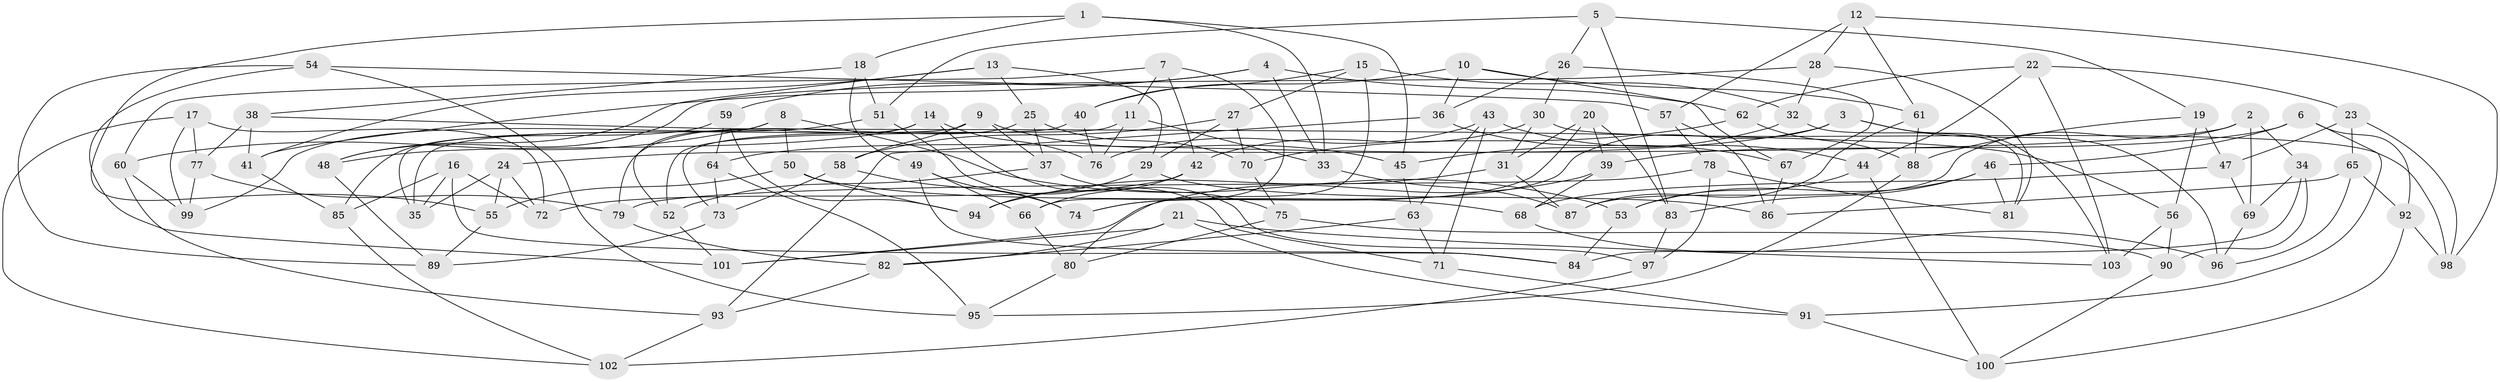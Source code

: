 // Generated by graph-tools (version 1.1) at 2025/37/03/09/25 02:37:49]
// undirected, 103 vertices, 206 edges
graph export_dot {
graph [start="1"]
  node [color=gray90,style=filled];
  1;
  2;
  3;
  4;
  5;
  6;
  7;
  8;
  9;
  10;
  11;
  12;
  13;
  14;
  15;
  16;
  17;
  18;
  19;
  20;
  21;
  22;
  23;
  24;
  25;
  26;
  27;
  28;
  29;
  30;
  31;
  32;
  33;
  34;
  35;
  36;
  37;
  38;
  39;
  40;
  41;
  42;
  43;
  44;
  45;
  46;
  47;
  48;
  49;
  50;
  51;
  52;
  53;
  54;
  55;
  56;
  57;
  58;
  59;
  60;
  61;
  62;
  63;
  64;
  65;
  66;
  67;
  68;
  69;
  70;
  71;
  72;
  73;
  74;
  75;
  76;
  77;
  78;
  79;
  80;
  81;
  82;
  83;
  84;
  85;
  86;
  87;
  88;
  89;
  90;
  91;
  92;
  93;
  94;
  95;
  96;
  97;
  98;
  99;
  100;
  101;
  102;
  103;
  1 -- 33;
  1 -- 45;
  1 -- 55;
  1 -- 18;
  2 -- 24;
  2 -- 69;
  2 -- 34;
  2 -- 87;
  3 -- 74;
  3 -- 103;
  3 -- 96;
  3 -- 64;
  4 -- 62;
  4 -- 33;
  4 -- 41;
  4 -- 59;
  5 -- 51;
  5 -- 19;
  5 -- 83;
  5 -- 26;
  6 -- 91;
  6 -- 46;
  6 -- 39;
  6 -- 92;
  7 -- 11;
  7 -- 66;
  7 -- 60;
  7 -- 42;
  8 -- 35;
  8 -- 50;
  8 -- 60;
  8 -- 53;
  9 -- 45;
  9 -- 37;
  9 -- 58;
  9 -- 35;
  10 -- 40;
  10 -- 61;
  10 -- 36;
  10 -- 67;
  11 -- 33;
  11 -- 76;
  11 -- 73;
  12 -- 57;
  12 -- 28;
  12 -- 61;
  12 -- 98;
  13 -- 41;
  13 -- 25;
  13 -- 29;
  13 -- 48;
  14 -- 76;
  14 -- 48;
  14 -- 97;
  14 -- 52;
  15 -- 32;
  15 -- 40;
  15 -- 80;
  15 -- 27;
  16 -- 72;
  16 -- 35;
  16 -- 84;
  16 -- 85;
  17 -- 77;
  17 -- 102;
  17 -- 99;
  17 -- 72;
  18 -- 51;
  18 -- 49;
  18 -- 38;
  19 -- 56;
  19 -- 88;
  19 -- 47;
  20 -- 31;
  20 -- 83;
  20 -- 74;
  20 -- 39;
  21 -- 101;
  21 -- 103;
  21 -- 82;
  21 -- 91;
  22 -- 44;
  22 -- 103;
  22 -- 62;
  22 -- 23;
  23 -- 98;
  23 -- 47;
  23 -- 65;
  24 -- 35;
  24 -- 72;
  24 -- 55;
  25 -- 70;
  25 -- 37;
  25 -- 79;
  26 -- 30;
  26 -- 67;
  26 -- 36;
  27 -- 29;
  27 -- 70;
  27 -- 58;
  28 -- 81;
  28 -- 32;
  28 -- 48;
  29 -- 94;
  29 -- 86;
  30 -- 42;
  30 -- 98;
  30 -- 31;
  31 -- 94;
  31 -- 87;
  32 -- 81;
  32 -- 45;
  33 -- 87;
  34 -- 84;
  34 -- 90;
  34 -- 69;
  36 -- 93;
  36 -- 67;
  37 -- 52;
  37 -- 75;
  38 -- 77;
  38 -- 41;
  38 -- 56;
  39 -- 68;
  39 -- 101;
  40 -- 52;
  40 -- 76;
  41 -- 85;
  42 -- 66;
  42 -- 72;
  43 -- 71;
  43 -- 44;
  43 -- 76;
  43 -- 63;
  44 -- 53;
  44 -- 100;
  45 -- 63;
  46 -- 83;
  46 -- 81;
  46 -- 53;
  47 -- 69;
  47 -- 68;
  48 -- 89;
  49 -- 74;
  49 -- 84;
  49 -- 66;
  50 -- 55;
  50 -- 68;
  50 -- 94;
  51 -- 99;
  51 -- 71;
  52 -- 101;
  53 -- 84;
  54 -- 57;
  54 -- 95;
  54 -- 89;
  54 -- 101;
  55 -- 89;
  56 -- 103;
  56 -- 90;
  57 -- 78;
  57 -- 86;
  58 -- 73;
  58 -- 74;
  59 -- 94;
  59 -- 64;
  59 -- 85;
  60 -- 93;
  60 -- 99;
  61 -- 87;
  61 -- 88;
  62 -- 70;
  62 -- 88;
  63 -- 71;
  63 -- 82;
  64 -- 73;
  64 -- 95;
  65 -- 96;
  65 -- 92;
  65 -- 86;
  66 -- 80;
  67 -- 86;
  68 -- 96;
  69 -- 96;
  70 -- 75;
  71 -- 91;
  73 -- 89;
  75 -- 80;
  75 -- 90;
  77 -- 79;
  77 -- 99;
  78 -- 81;
  78 -- 79;
  78 -- 97;
  79 -- 82;
  80 -- 95;
  82 -- 93;
  83 -- 97;
  85 -- 102;
  88 -- 95;
  90 -- 100;
  91 -- 100;
  92 -- 100;
  92 -- 98;
  93 -- 102;
  97 -- 102;
}
